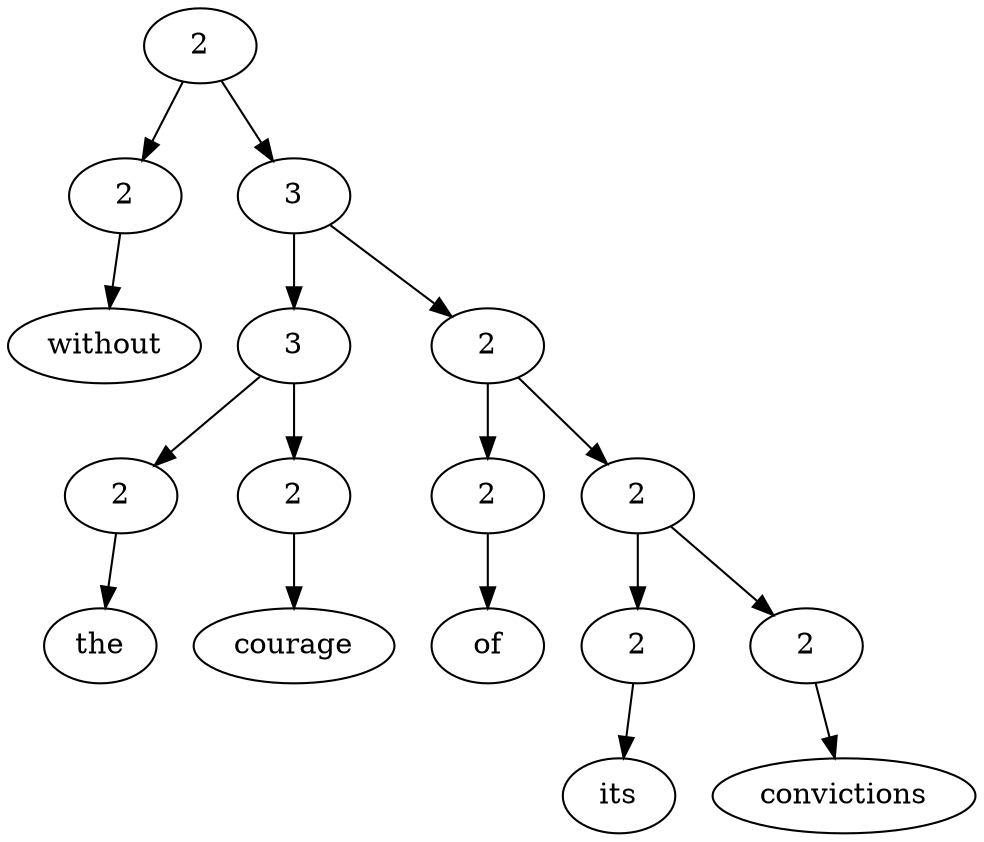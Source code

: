 digraph G{Node0 [label="2"]
Node0 -> Node1
Node0 -> Node3
Node1 [label="2"]
Node1 -> Node2
Node3 [label="3"]
Node3 -> Node4
Node3 -> Node9
Node2 [label="without"]
Node4 [label="3"]
Node4 -> Node5
Node4 -> Node7
Node9 [label="2"]
Node9 -> Node10
Node9 -> Node12
Node5 [label="2"]
Node5 -> Node6
Node7 [label="2"]
Node7 -> Node8
Node10 [label="2"]
Node10 -> Node11
Node12 [label="2"]
Node12 -> Node13
Node12 -> Node15
Node6 [label="the"]
Node8 [label="courage"]
Node11 [label="of"]
Node13 [label="2"]
Node13 -> Node14
Node15 [label="2"]
Node15 -> Node16
Node14 [label="its"]
Node16 [label="convictions"]
}